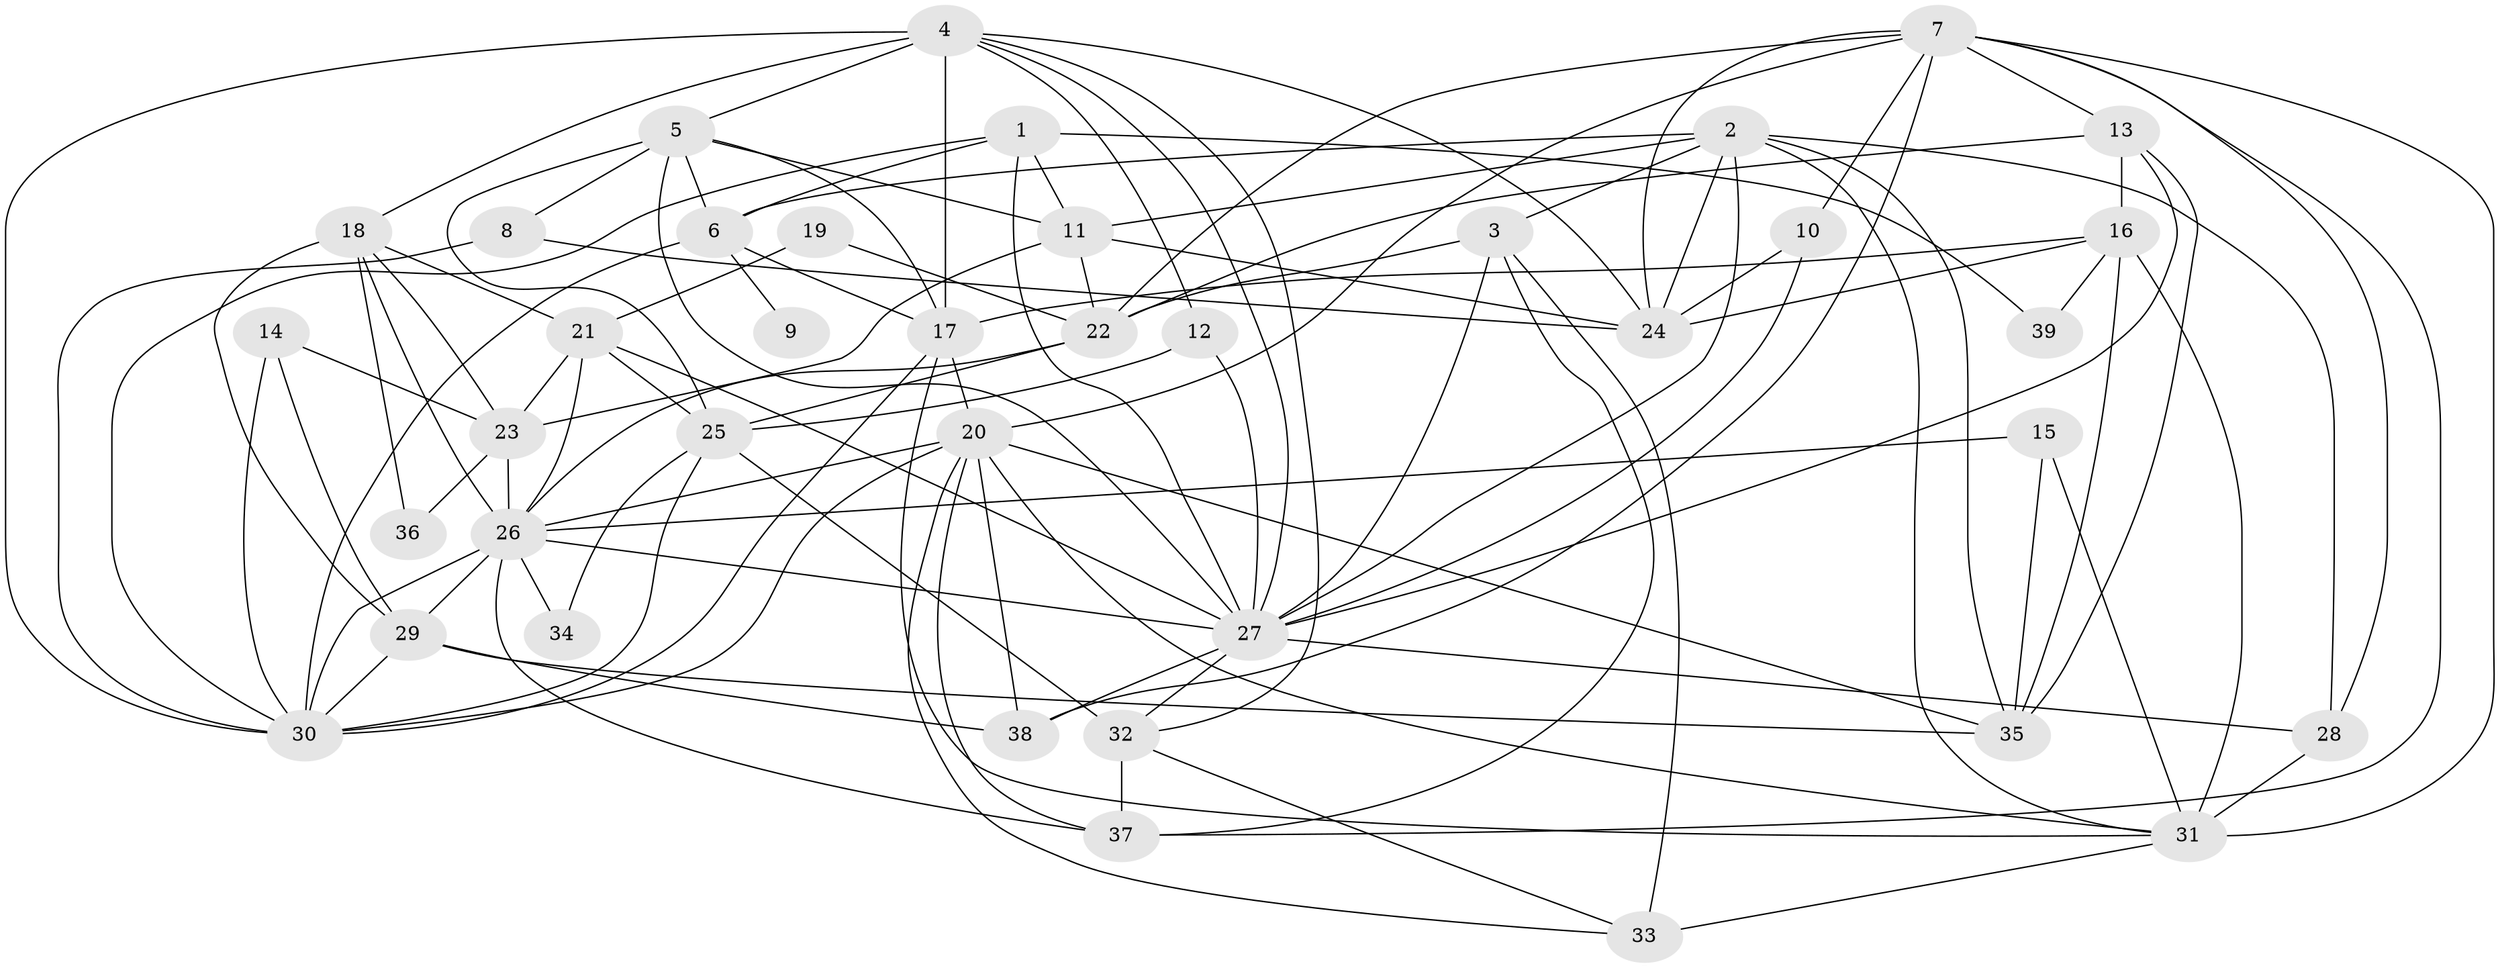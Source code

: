 // original degree distribution, {4: 0.23076923076923078, 3: 0.2692307692307692, 5: 0.1794871794871795, 2: 0.15384615384615385, 6: 0.11538461538461539, 7: 0.038461538461538464, 8: 0.01282051282051282}
// Generated by graph-tools (version 1.1) at 2025/26/03/09/25 03:26:10]
// undirected, 39 vertices, 110 edges
graph export_dot {
graph [start="1"]
  node [color=gray90,style=filled];
  1;
  2;
  3;
  4;
  5;
  6;
  7;
  8;
  9;
  10;
  11;
  12;
  13;
  14;
  15;
  16;
  17;
  18;
  19;
  20;
  21;
  22;
  23;
  24;
  25;
  26;
  27;
  28;
  29;
  30;
  31;
  32;
  33;
  34;
  35;
  36;
  37;
  38;
  39;
  1 -- 6 [weight=1.0];
  1 -- 11 [weight=1.0];
  1 -- 27 [weight=1.0];
  1 -- 30 [weight=1.0];
  1 -- 39 [weight=1.0];
  2 -- 3 [weight=1.0];
  2 -- 6 [weight=1.0];
  2 -- 11 [weight=1.0];
  2 -- 24 [weight=1.0];
  2 -- 27 [weight=1.0];
  2 -- 28 [weight=2.0];
  2 -- 31 [weight=1.0];
  2 -- 35 [weight=1.0];
  3 -- 22 [weight=1.0];
  3 -- 27 [weight=1.0];
  3 -- 33 [weight=1.0];
  3 -- 37 [weight=1.0];
  4 -- 5 [weight=1.0];
  4 -- 12 [weight=1.0];
  4 -- 17 [weight=1.0];
  4 -- 18 [weight=2.0];
  4 -- 24 [weight=1.0];
  4 -- 27 [weight=1.0];
  4 -- 30 [weight=1.0];
  4 -- 32 [weight=1.0];
  5 -- 6 [weight=1.0];
  5 -- 8 [weight=1.0];
  5 -- 11 [weight=1.0];
  5 -- 17 [weight=1.0];
  5 -- 25 [weight=1.0];
  5 -- 27 [weight=2.0];
  6 -- 9 [weight=2.0];
  6 -- 17 [weight=1.0];
  6 -- 30 [weight=1.0];
  7 -- 10 [weight=1.0];
  7 -- 13 [weight=1.0];
  7 -- 20 [weight=1.0];
  7 -- 22 [weight=1.0];
  7 -- 24 [weight=1.0];
  7 -- 28 [weight=1.0];
  7 -- 31 [weight=1.0];
  7 -- 37 [weight=1.0];
  7 -- 38 [weight=1.0];
  8 -- 24 [weight=1.0];
  8 -- 30 [weight=1.0];
  10 -- 24 [weight=1.0];
  10 -- 27 [weight=1.0];
  11 -- 22 [weight=1.0];
  11 -- 23 [weight=1.0];
  11 -- 24 [weight=1.0];
  12 -- 25 [weight=1.0];
  12 -- 27 [weight=1.0];
  13 -- 16 [weight=1.0];
  13 -- 22 [weight=1.0];
  13 -- 27 [weight=1.0];
  13 -- 35 [weight=1.0];
  14 -- 23 [weight=1.0];
  14 -- 29 [weight=1.0];
  14 -- 30 [weight=1.0];
  15 -- 26 [weight=1.0];
  15 -- 31 [weight=1.0];
  15 -- 35 [weight=1.0];
  16 -- 17 [weight=1.0];
  16 -- 24 [weight=1.0];
  16 -- 31 [weight=1.0];
  16 -- 35 [weight=1.0];
  16 -- 39 [weight=1.0];
  17 -- 20 [weight=1.0];
  17 -- 30 [weight=1.0];
  17 -- 31 [weight=1.0];
  18 -- 21 [weight=1.0];
  18 -- 23 [weight=1.0];
  18 -- 26 [weight=2.0];
  18 -- 29 [weight=1.0];
  18 -- 36 [weight=1.0];
  19 -- 21 [weight=1.0];
  19 -- 22 [weight=1.0];
  20 -- 26 [weight=1.0];
  20 -- 30 [weight=1.0];
  20 -- 31 [weight=1.0];
  20 -- 33 [weight=1.0];
  20 -- 35 [weight=1.0];
  20 -- 37 [weight=1.0];
  20 -- 38 [weight=1.0];
  21 -- 23 [weight=1.0];
  21 -- 25 [weight=1.0];
  21 -- 26 [weight=1.0];
  21 -- 27 [weight=1.0];
  22 -- 25 [weight=1.0];
  22 -- 26 [weight=1.0];
  23 -- 26 [weight=1.0];
  23 -- 36 [weight=1.0];
  25 -- 30 [weight=1.0];
  25 -- 32 [weight=1.0];
  25 -- 34 [weight=1.0];
  26 -- 27 [weight=1.0];
  26 -- 29 [weight=2.0];
  26 -- 30 [weight=1.0];
  26 -- 34 [weight=1.0];
  26 -- 37 [weight=1.0];
  27 -- 28 [weight=1.0];
  27 -- 32 [weight=1.0];
  27 -- 38 [weight=1.0];
  28 -- 31 [weight=2.0];
  29 -- 30 [weight=1.0];
  29 -- 35 [weight=1.0];
  29 -- 38 [weight=1.0];
  31 -- 33 [weight=1.0];
  32 -- 33 [weight=1.0];
  32 -- 37 [weight=1.0];
}
